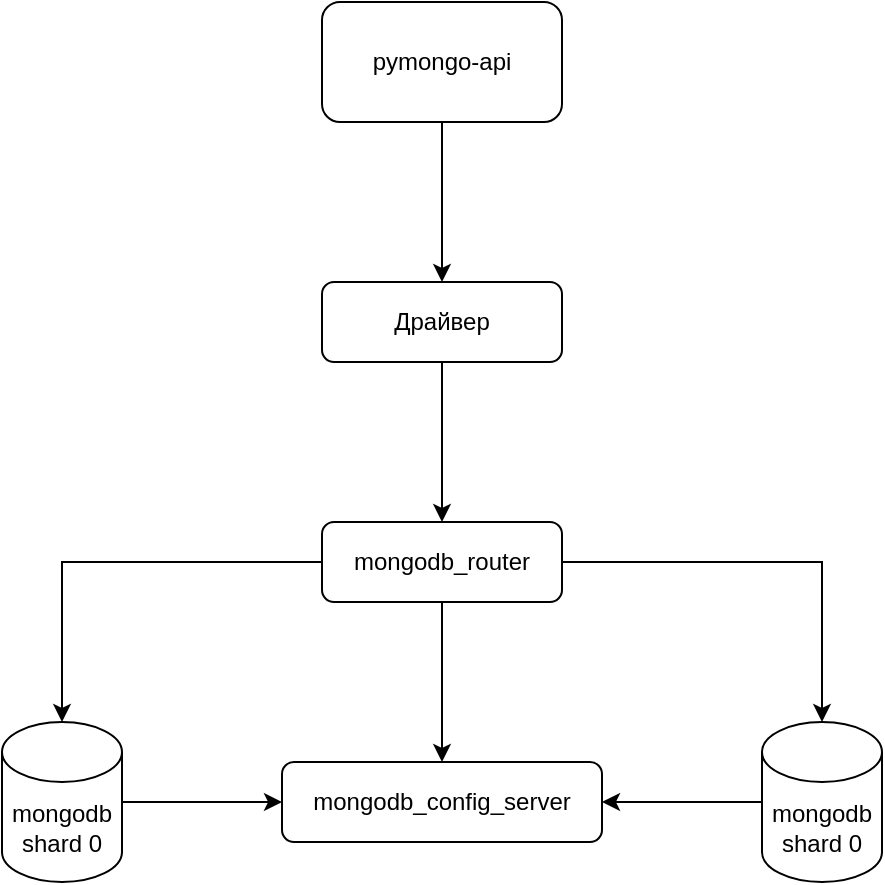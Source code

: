 <mxfile version="26.1.1">
  <diagram name="Page-1" id="-H_mtQnk-PTXWXPvYvuk">
    <mxGraphModel dx="954" dy="727" grid="1" gridSize="10" guides="1" tooltips="1" connect="1" arrows="1" fold="1" page="1" pageScale="1" pageWidth="1169" pageHeight="827" math="0" shadow="0">
      <root>
        <mxCell id="0" />
        <mxCell id="1" parent="0" />
        <mxCell id="k_xwfJecmbTnGhpivg_c-1" style="edgeStyle=orthogonalEdgeStyle;rounded=0;orthogonalLoop=1;jettySize=auto;html=1;exitX=0.5;exitY=1;exitDx=0;exitDy=0;entryX=0.5;entryY=0;entryDx=0;entryDy=0;" parent="1" source="zA23MoTUsTF4_91t8viU-3" target="dbREd8kYVU3tzgiQIXqs-3" edge="1">
          <mxGeometry relative="1" as="geometry" />
        </mxCell>
        <mxCell id="zA23MoTUsTF4_91t8viU-3" value="pymongo-api" style="rounded=1;whiteSpace=wrap;html=1;" parent="1" vertex="1">
          <mxGeometry x="480" y="180" width="120" height="60" as="geometry" />
        </mxCell>
        <mxCell id="nWd07CnvxRDJ7tfzITBz-4" style="edgeStyle=orthogonalEdgeStyle;rounded=0;orthogonalLoop=1;jettySize=auto;html=1;exitX=1;exitY=0.5;exitDx=0;exitDy=0;exitPerimeter=0;entryX=0;entryY=0.5;entryDx=0;entryDy=0;" parent="1" source="dbREd8kYVU3tzgiQIXqs-1" target="dbREd8kYVU3tzgiQIXqs-7" edge="1">
          <mxGeometry relative="1" as="geometry" />
        </mxCell>
        <mxCell id="dbREd8kYVU3tzgiQIXqs-1" value="mongodb shard 0" style="shape=cylinder3;whiteSpace=wrap;html=1;boundedLbl=1;backgroundOutline=1;size=15;" parent="1" vertex="1">
          <mxGeometry x="320" y="540" width="60" height="80" as="geometry" />
        </mxCell>
        <mxCell id="nWd07CnvxRDJ7tfzITBz-5" style="edgeStyle=orthogonalEdgeStyle;rounded=0;orthogonalLoop=1;jettySize=auto;html=1;exitX=0;exitY=0.5;exitDx=0;exitDy=0;exitPerimeter=0;entryX=1;entryY=0.5;entryDx=0;entryDy=0;" parent="1" source="dbREd8kYVU3tzgiQIXqs-2" target="dbREd8kYVU3tzgiQIXqs-7" edge="1">
          <mxGeometry relative="1" as="geometry" />
        </mxCell>
        <mxCell id="dbREd8kYVU3tzgiQIXqs-2" value="mongodb shard 0" style="shape=cylinder3;whiteSpace=wrap;html=1;boundedLbl=1;backgroundOutline=1;size=15;" parent="1" vertex="1">
          <mxGeometry x="700" y="540" width="60" height="80" as="geometry" />
        </mxCell>
        <mxCell id="nWd07CnvxRDJ7tfzITBz-1" style="edgeStyle=orthogonalEdgeStyle;rounded=0;orthogonalLoop=1;jettySize=auto;html=1;exitX=0.5;exitY=1;exitDx=0;exitDy=0;entryX=0.5;entryY=0;entryDx=0;entryDy=0;" parent="1" source="dbREd8kYVU3tzgiQIXqs-3" target="dbREd8kYVU3tzgiQIXqs-5" edge="1">
          <mxGeometry relative="1" as="geometry" />
        </mxCell>
        <mxCell id="dbREd8kYVU3tzgiQIXqs-3" value="Драйвер" style="rounded=1;whiteSpace=wrap;html=1;" parent="1" vertex="1">
          <mxGeometry x="480" y="320" width="120" height="40" as="geometry" />
        </mxCell>
        <mxCell id="nWd07CnvxRDJ7tfzITBz-2" style="edgeStyle=orthogonalEdgeStyle;rounded=0;orthogonalLoop=1;jettySize=auto;html=1;exitX=0;exitY=0.5;exitDx=0;exitDy=0;" parent="1" source="dbREd8kYVU3tzgiQIXqs-5" target="dbREd8kYVU3tzgiQIXqs-1" edge="1">
          <mxGeometry relative="1" as="geometry" />
        </mxCell>
        <mxCell id="nWd07CnvxRDJ7tfzITBz-6" style="edgeStyle=orthogonalEdgeStyle;rounded=0;orthogonalLoop=1;jettySize=auto;html=1;exitX=0.5;exitY=1;exitDx=0;exitDy=0;entryX=0.5;entryY=0;entryDx=0;entryDy=0;" parent="1" source="dbREd8kYVU3tzgiQIXqs-5" target="dbREd8kYVU3tzgiQIXqs-7" edge="1">
          <mxGeometry relative="1" as="geometry" />
        </mxCell>
        <mxCell id="dbREd8kYVU3tzgiQIXqs-5" value="mongodb_router" style="rounded=1;whiteSpace=wrap;html=1;" parent="1" vertex="1">
          <mxGeometry x="480" y="440" width="120" height="40" as="geometry" />
        </mxCell>
        <mxCell id="dbREd8kYVU3tzgiQIXqs-7" value="mongodb_config_server" style="rounded=1;whiteSpace=wrap;html=1;" parent="1" vertex="1">
          <mxGeometry x="460" y="560" width="160" height="40" as="geometry" />
        </mxCell>
        <mxCell id="nWd07CnvxRDJ7tfzITBz-3" style="edgeStyle=orthogonalEdgeStyle;rounded=0;orthogonalLoop=1;jettySize=auto;html=1;exitX=1;exitY=0.5;exitDx=0;exitDy=0;entryX=0.5;entryY=0;entryDx=0;entryDy=0;entryPerimeter=0;" parent="1" source="dbREd8kYVU3tzgiQIXqs-5" target="dbREd8kYVU3tzgiQIXqs-2" edge="1">
          <mxGeometry relative="1" as="geometry" />
        </mxCell>
      </root>
    </mxGraphModel>
  </diagram>
</mxfile>
